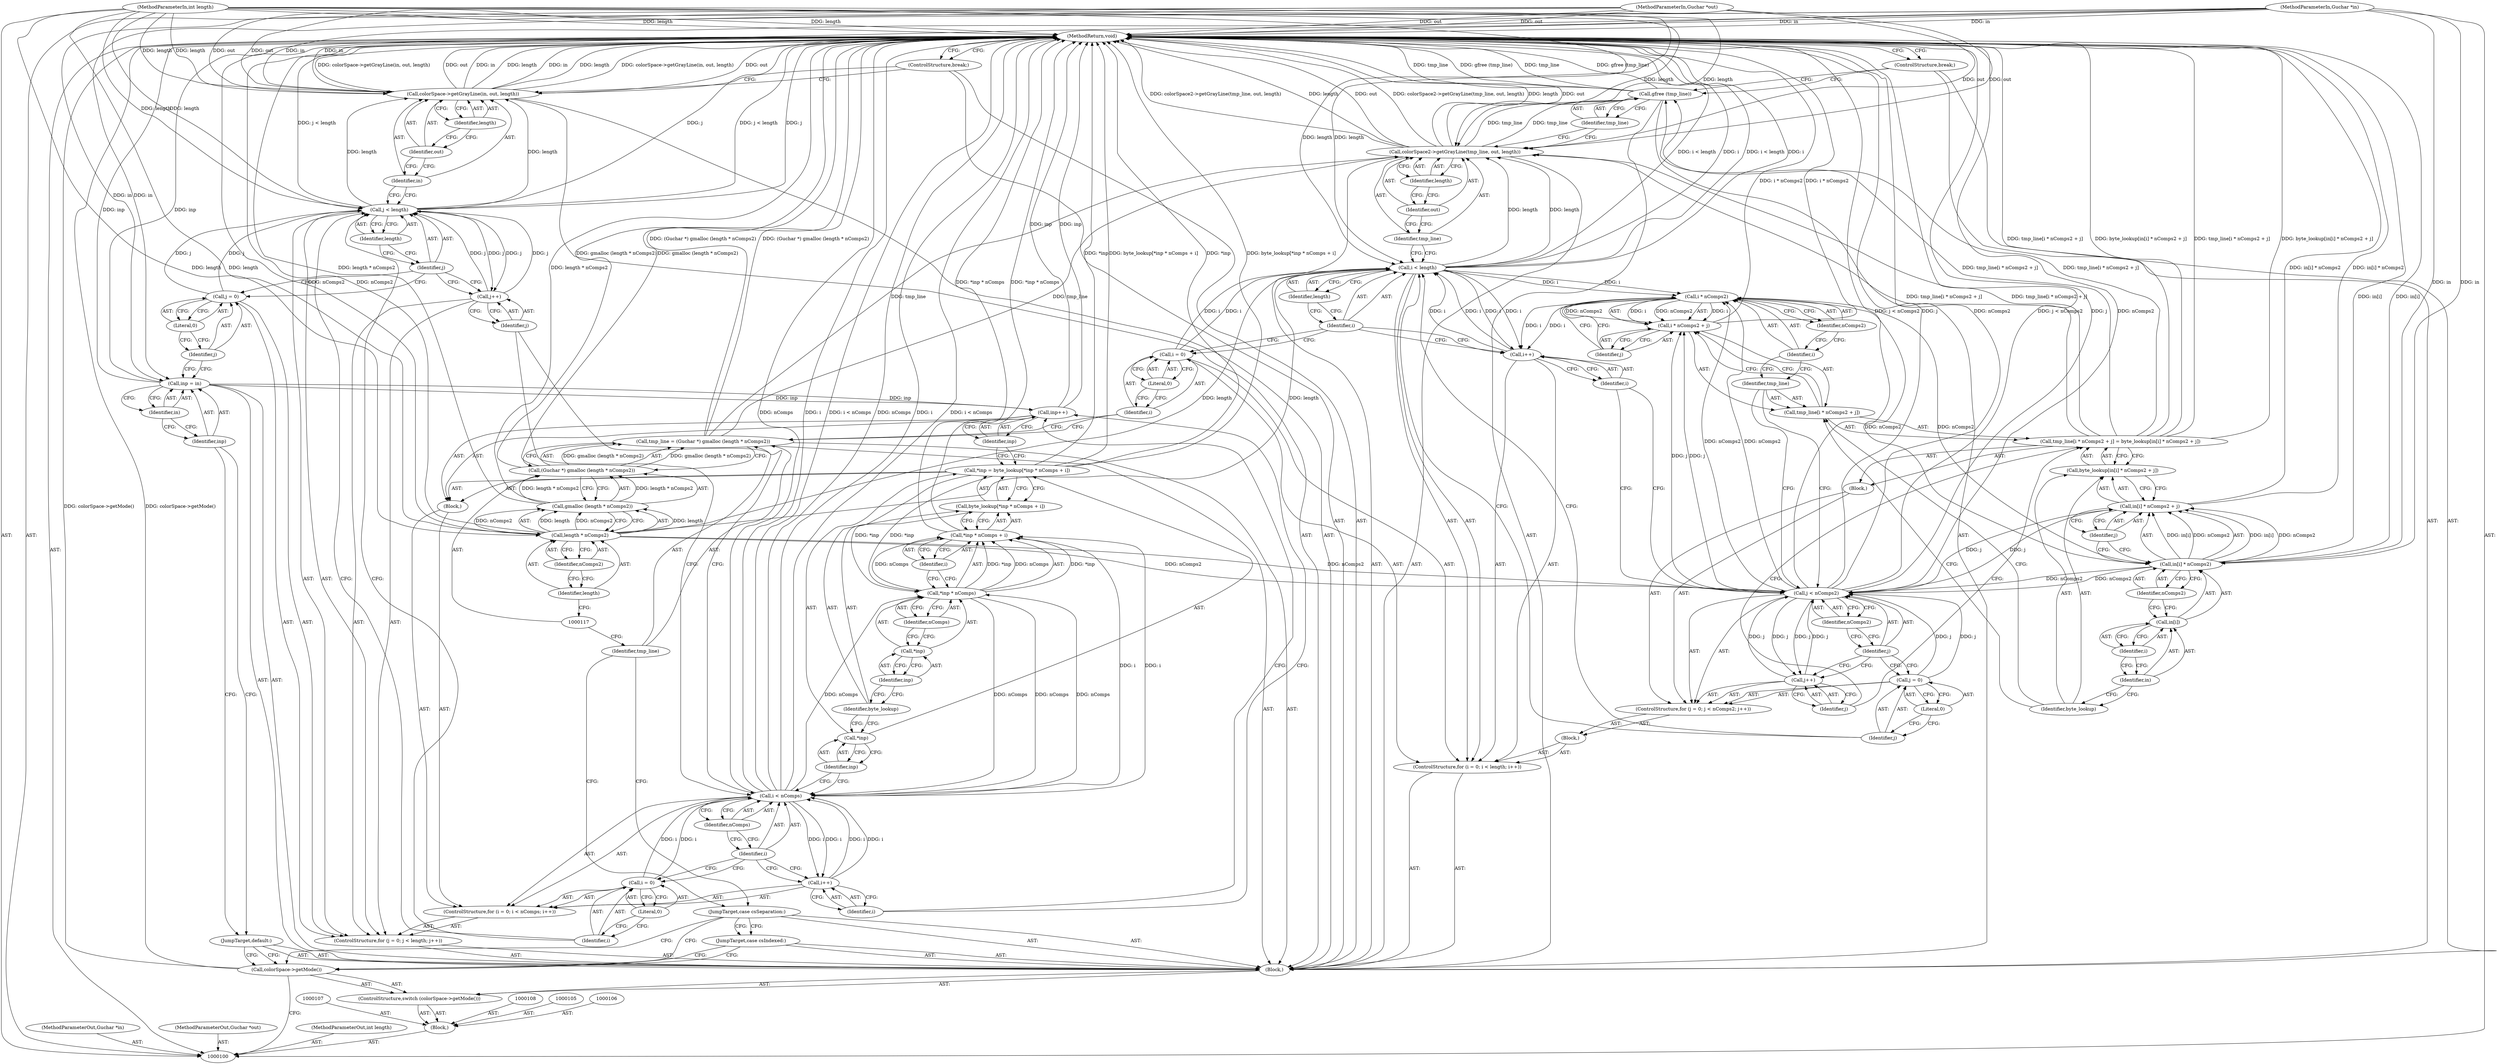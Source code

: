 digraph "1_poppler_7b2d314a61fd0e12f47c62996cb49ec0d1ba747a_5" {
"1000207" [label="(MethodReturn,void)"];
"1000101" [label="(MethodParameterIn,Guchar *in)"];
"1000274" [label="(MethodParameterOut,Guchar *in)"];
"1000102" [label="(MethodParameterIn,Guchar *out)"];
"1000275" [label="(MethodParameterOut,Guchar *out)"];
"1000103" [label="(MethodParameterIn,int length)"];
"1000276" [label="(MethodParameterOut,int length)"];
"1000104" [label="(Block,)"];
"1000133" [label="(Call,j = 0)"];
"1000134" [label="(Identifier,j)"];
"1000135" [label="(Literal,0)"];
"1000136" [label="(Call,j < nComps2)"];
"1000137" [label="(Identifier,j)"];
"1000138" [label="(Identifier,nComps2)"];
"1000139" [label="(Call,j++)"];
"1000140" [label="(Identifier,j)"];
"1000141" [label="(Block,)"];
"1000132" [label="(ControlStructure,for (j = 0; j < nComps2; j++))"];
"1000145" [label="(Call,i * nComps2 + j)"];
"1000146" [label="(Call,i * nComps2)"];
"1000147" [label="(Identifier,i)"];
"1000148" [label="(Identifier,nComps2)"];
"1000142" [label="(Call,tmp_line[i * nComps2 + j] = byte_lookup[in[i] * nComps2 + j])"];
"1000143" [label="(Call,tmp_line[i * nComps2 + j])"];
"1000144" [label="(Identifier,tmp_line)"];
"1000149" [label="(Identifier,j)"];
"1000150" [label="(Call,byte_lookup[in[i] * nComps2 + j])"];
"1000151" [label="(Identifier,byte_lookup)"];
"1000152" [label="(Call,in[i] * nComps2 + j)"];
"1000153" [label="(Call,in[i] * nComps2)"];
"1000154" [label="(Call,in[i])"];
"1000155" [label="(Identifier,in)"];
"1000156" [label="(Identifier,i)"];
"1000157" [label="(Identifier,nComps2)"];
"1000158" [label="(Identifier,j)"];
"1000160" [label="(Identifier,tmp_line)"];
"1000161" [label="(Identifier,out)"];
"1000159" [label="(Call,colorSpace2->getGrayLine(tmp_line, out, length))"];
"1000162" [label="(Identifier,length)"];
"1000164" [label="(Identifier,tmp_line)"];
"1000163" [label="(Call,gfree (tmp_line))"];
"1000165" [label="(ControlStructure,break;)"];
"1000166" [label="(JumpTarget,default:)"];
"1000169" [label="(Identifier,in)"];
"1000167" [label="(Call,inp = in)"];
"1000168" [label="(Identifier,inp)"];
"1000173" [label="(Literal,0)"];
"1000174" [label="(Call,j < length)"];
"1000175" [label="(Identifier,j)"];
"1000176" [label="(Identifier,length)"];
"1000177" [label="(Call,j++)"];
"1000178" [label="(Identifier,j)"];
"1000170" [label="(ControlStructure,for (j = 0; j < length; j++))"];
"1000171" [label="(Call,j = 0)"];
"1000172" [label="(Identifier,j)"];
"1000180" [label="(Call,i = 0)"];
"1000181" [label="(Identifier,i)"];
"1000182" [label="(Literal,0)"];
"1000183" [label="(Call,i < nComps)"];
"1000184" [label="(Identifier,i)"];
"1000185" [label="(Identifier,nComps)"];
"1000186" [label="(Call,i++)"];
"1000187" [label="(Identifier,i)"];
"1000188" [label="(Block,)"];
"1000179" [label="(ControlStructure,for (i = 0; i < nComps; i++))"];
"1000189" [label="(Call,*inp = byte_lookup[*inp * nComps + i])"];
"1000190" [label="(Call,*inp)"];
"1000191" [label="(Identifier,inp)"];
"1000194" [label="(Call,*inp * nComps + i)"];
"1000195" [label="(Call,*inp * nComps)"];
"1000196" [label="(Call,*inp)"];
"1000197" [label="(Identifier,inp)"];
"1000198" [label="(Identifier,nComps)"];
"1000199" [label="(Identifier,i)"];
"1000192" [label="(Call,byte_lookup[*inp * nComps + i])"];
"1000193" [label="(Identifier,byte_lookup)"];
"1000200" [label="(Call,inp++)"];
"1000201" [label="(Identifier,inp)"];
"1000203" [label="(Identifier,in)"];
"1000204" [label="(Identifier,out)"];
"1000205" [label="(Identifier,length)"];
"1000202" [label="(Call,colorSpace->getGrayLine(in, out, length))"];
"1000206" [label="(ControlStructure,break;)"];
"1000110" [label="(Call,colorSpace->getMode())"];
"1000109" [label="(ControlStructure,switch (colorSpace->getMode()))"];
"1000111" [label="(Block,)"];
"1000112" [label="(JumpTarget,case csIndexed:)"];
"1000113" [label="(JumpTarget,case csSeparation:)"];
"1000116" [label="(Call,(Guchar *) gmalloc (length * nComps2))"];
"1000118" [label="(Call,gmalloc (length * nComps2))"];
"1000119" [label="(Call,length * nComps2)"];
"1000120" [label="(Identifier,length)"];
"1000114" [label="(Call,tmp_line = (Guchar *) gmalloc (length * nComps2))"];
"1000115" [label="(Identifier,tmp_line)"];
"1000121" [label="(Identifier,nComps2)"];
"1000123" [label="(Call,i = 0)"];
"1000124" [label="(Identifier,i)"];
"1000125" [label="(Literal,0)"];
"1000126" [label="(Call,i < length)"];
"1000127" [label="(Identifier,i)"];
"1000128" [label="(Identifier,length)"];
"1000129" [label="(Call,i++)"];
"1000130" [label="(Identifier,i)"];
"1000131" [label="(Block,)"];
"1000122" [label="(ControlStructure,for (i = 0; i < length; i++))"];
"1000207" -> "1000100"  [label="AST: "];
"1000207" -> "1000165"  [label="CFG: "];
"1000207" -> "1000206"  [label="CFG: "];
"1000159" -> "1000207"  [label="DDG: colorSpace2->getGrayLine(tmp_line, out, length)"];
"1000159" -> "1000207"  [label="DDG: length"];
"1000159" -> "1000207"  [label="DDG: out"];
"1000183" -> "1000207"  [label="DDG: nComps"];
"1000183" -> "1000207"  [label="DDG: i"];
"1000183" -> "1000207"  [label="DDG: i < nComps"];
"1000189" -> "1000207"  [label="DDG: *inp"];
"1000189" -> "1000207"  [label="DDG: byte_lookup[*inp * nComps + i]"];
"1000116" -> "1000207"  [label="DDG: gmalloc (length * nComps2)"];
"1000153" -> "1000207"  [label="DDG: in[i]"];
"1000136" -> "1000207"  [label="DDG: nComps2"];
"1000136" -> "1000207"  [label="DDG: j < nComps2"];
"1000136" -> "1000207"  [label="DDG: j"];
"1000167" -> "1000207"  [label="DDG: inp"];
"1000163" -> "1000207"  [label="DDG: tmp_line"];
"1000163" -> "1000207"  [label="DDG: gfree (tmp_line)"];
"1000126" -> "1000207"  [label="DDG: i < length"];
"1000126" -> "1000207"  [label="DDG: i"];
"1000200" -> "1000207"  [label="DDG: inp"];
"1000194" -> "1000207"  [label="DDG: *inp * nComps"];
"1000103" -> "1000207"  [label="DDG: length"];
"1000202" -> "1000207"  [label="DDG: in"];
"1000202" -> "1000207"  [label="DDG: length"];
"1000202" -> "1000207"  [label="DDG: colorSpace->getGrayLine(in, out, length)"];
"1000202" -> "1000207"  [label="DDG: out"];
"1000119" -> "1000207"  [label="DDG: nComps2"];
"1000152" -> "1000207"  [label="DDG: in[i] * nComps2"];
"1000102" -> "1000207"  [label="DDG: out"];
"1000101" -> "1000207"  [label="DDG: in"];
"1000110" -> "1000207"  [label="DDG: colorSpace->getMode()"];
"1000142" -> "1000207"  [label="DDG: tmp_line[i * nComps2 + j]"];
"1000142" -> "1000207"  [label="DDG: byte_lookup[in[i] * nComps2 + j]"];
"1000118" -> "1000207"  [label="DDG: length * nComps2"];
"1000145" -> "1000207"  [label="DDG: i * nComps2"];
"1000114" -> "1000207"  [label="DDG: (Guchar *) gmalloc (length * nComps2)"];
"1000174" -> "1000207"  [label="DDG: j < length"];
"1000174" -> "1000207"  [label="DDG: j"];
"1000101" -> "1000100"  [label="AST: "];
"1000101" -> "1000207"  [label="DDG: in"];
"1000101" -> "1000153"  [label="DDG: in"];
"1000101" -> "1000167"  [label="DDG: in"];
"1000101" -> "1000202"  [label="DDG: in"];
"1000274" -> "1000100"  [label="AST: "];
"1000102" -> "1000100"  [label="AST: "];
"1000102" -> "1000207"  [label="DDG: out"];
"1000102" -> "1000159"  [label="DDG: out"];
"1000102" -> "1000202"  [label="DDG: out"];
"1000275" -> "1000100"  [label="AST: "];
"1000103" -> "1000100"  [label="AST: "];
"1000103" -> "1000207"  [label="DDG: length"];
"1000103" -> "1000119"  [label="DDG: length"];
"1000103" -> "1000126"  [label="DDG: length"];
"1000103" -> "1000159"  [label="DDG: length"];
"1000103" -> "1000174"  [label="DDG: length"];
"1000103" -> "1000202"  [label="DDG: length"];
"1000276" -> "1000100"  [label="AST: "];
"1000104" -> "1000100"  [label="AST: "];
"1000105" -> "1000104"  [label="AST: "];
"1000106" -> "1000104"  [label="AST: "];
"1000107" -> "1000104"  [label="AST: "];
"1000108" -> "1000104"  [label="AST: "];
"1000109" -> "1000104"  [label="AST: "];
"1000133" -> "1000132"  [label="AST: "];
"1000133" -> "1000135"  [label="CFG: "];
"1000134" -> "1000133"  [label="AST: "];
"1000135" -> "1000133"  [label="AST: "];
"1000137" -> "1000133"  [label="CFG: "];
"1000133" -> "1000136"  [label="DDG: j"];
"1000134" -> "1000133"  [label="AST: "];
"1000134" -> "1000126"  [label="CFG: "];
"1000135" -> "1000134"  [label="CFG: "];
"1000135" -> "1000133"  [label="AST: "];
"1000135" -> "1000134"  [label="CFG: "];
"1000133" -> "1000135"  [label="CFG: "];
"1000136" -> "1000132"  [label="AST: "];
"1000136" -> "1000138"  [label="CFG: "];
"1000137" -> "1000136"  [label="AST: "];
"1000138" -> "1000136"  [label="AST: "];
"1000144" -> "1000136"  [label="CFG: "];
"1000130" -> "1000136"  [label="CFG: "];
"1000136" -> "1000207"  [label="DDG: nComps2"];
"1000136" -> "1000207"  [label="DDG: j < nComps2"];
"1000136" -> "1000207"  [label="DDG: j"];
"1000139" -> "1000136"  [label="DDG: j"];
"1000133" -> "1000136"  [label="DDG: j"];
"1000153" -> "1000136"  [label="DDG: nComps2"];
"1000119" -> "1000136"  [label="DDG: nComps2"];
"1000136" -> "1000139"  [label="DDG: j"];
"1000136" -> "1000146"  [label="DDG: nComps2"];
"1000136" -> "1000145"  [label="DDG: j"];
"1000136" -> "1000152"  [label="DDG: j"];
"1000137" -> "1000136"  [label="AST: "];
"1000137" -> "1000133"  [label="CFG: "];
"1000137" -> "1000139"  [label="CFG: "];
"1000138" -> "1000137"  [label="CFG: "];
"1000138" -> "1000136"  [label="AST: "];
"1000138" -> "1000137"  [label="CFG: "];
"1000136" -> "1000138"  [label="CFG: "];
"1000139" -> "1000132"  [label="AST: "];
"1000139" -> "1000140"  [label="CFG: "];
"1000140" -> "1000139"  [label="AST: "];
"1000137" -> "1000139"  [label="CFG: "];
"1000139" -> "1000136"  [label="DDG: j"];
"1000136" -> "1000139"  [label="DDG: j"];
"1000140" -> "1000139"  [label="AST: "];
"1000140" -> "1000142"  [label="CFG: "];
"1000139" -> "1000140"  [label="CFG: "];
"1000141" -> "1000132"  [label="AST: "];
"1000142" -> "1000141"  [label="AST: "];
"1000132" -> "1000131"  [label="AST: "];
"1000133" -> "1000132"  [label="AST: "];
"1000136" -> "1000132"  [label="AST: "];
"1000139" -> "1000132"  [label="AST: "];
"1000141" -> "1000132"  [label="AST: "];
"1000145" -> "1000143"  [label="AST: "];
"1000145" -> "1000149"  [label="CFG: "];
"1000146" -> "1000145"  [label="AST: "];
"1000149" -> "1000145"  [label="AST: "];
"1000143" -> "1000145"  [label="CFG: "];
"1000145" -> "1000207"  [label="DDG: i * nComps2"];
"1000146" -> "1000145"  [label="DDG: i"];
"1000146" -> "1000145"  [label="DDG: nComps2"];
"1000136" -> "1000145"  [label="DDG: j"];
"1000146" -> "1000145"  [label="AST: "];
"1000146" -> "1000148"  [label="CFG: "];
"1000147" -> "1000146"  [label="AST: "];
"1000148" -> "1000146"  [label="AST: "];
"1000149" -> "1000146"  [label="CFG: "];
"1000146" -> "1000129"  [label="DDG: i"];
"1000146" -> "1000145"  [label="DDG: i"];
"1000146" -> "1000145"  [label="DDG: nComps2"];
"1000126" -> "1000146"  [label="DDG: i"];
"1000136" -> "1000146"  [label="DDG: nComps2"];
"1000146" -> "1000153"  [label="DDG: nComps2"];
"1000147" -> "1000146"  [label="AST: "];
"1000147" -> "1000144"  [label="CFG: "];
"1000148" -> "1000147"  [label="CFG: "];
"1000148" -> "1000146"  [label="AST: "];
"1000148" -> "1000147"  [label="CFG: "];
"1000146" -> "1000148"  [label="CFG: "];
"1000142" -> "1000141"  [label="AST: "];
"1000142" -> "1000150"  [label="CFG: "];
"1000143" -> "1000142"  [label="AST: "];
"1000150" -> "1000142"  [label="AST: "];
"1000140" -> "1000142"  [label="CFG: "];
"1000142" -> "1000207"  [label="DDG: tmp_line[i * nComps2 + j]"];
"1000142" -> "1000207"  [label="DDG: byte_lookup[in[i] * nComps2 + j]"];
"1000142" -> "1000159"  [label="DDG: tmp_line[i * nComps2 + j]"];
"1000142" -> "1000163"  [label="DDG: tmp_line[i * nComps2 + j]"];
"1000143" -> "1000142"  [label="AST: "];
"1000143" -> "1000145"  [label="CFG: "];
"1000144" -> "1000143"  [label="AST: "];
"1000145" -> "1000143"  [label="AST: "];
"1000151" -> "1000143"  [label="CFG: "];
"1000144" -> "1000143"  [label="AST: "];
"1000144" -> "1000136"  [label="CFG: "];
"1000147" -> "1000144"  [label="CFG: "];
"1000149" -> "1000145"  [label="AST: "];
"1000149" -> "1000146"  [label="CFG: "];
"1000145" -> "1000149"  [label="CFG: "];
"1000150" -> "1000142"  [label="AST: "];
"1000150" -> "1000152"  [label="CFG: "];
"1000151" -> "1000150"  [label="AST: "];
"1000152" -> "1000150"  [label="AST: "];
"1000142" -> "1000150"  [label="CFG: "];
"1000151" -> "1000150"  [label="AST: "];
"1000151" -> "1000143"  [label="CFG: "];
"1000155" -> "1000151"  [label="CFG: "];
"1000152" -> "1000150"  [label="AST: "];
"1000152" -> "1000158"  [label="CFG: "];
"1000153" -> "1000152"  [label="AST: "];
"1000158" -> "1000152"  [label="AST: "];
"1000150" -> "1000152"  [label="CFG: "];
"1000152" -> "1000207"  [label="DDG: in[i] * nComps2"];
"1000153" -> "1000152"  [label="DDG: in[i]"];
"1000153" -> "1000152"  [label="DDG: nComps2"];
"1000136" -> "1000152"  [label="DDG: j"];
"1000153" -> "1000152"  [label="AST: "];
"1000153" -> "1000157"  [label="CFG: "];
"1000154" -> "1000153"  [label="AST: "];
"1000157" -> "1000153"  [label="AST: "];
"1000158" -> "1000153"  [label="CFG: "];
"1000153" -> "1000207"  [label="DDG: in[i]"];
"1000153" -> "1000136"  [label="DDG: nComps2"];
"1000153" -> "1000152"  [label="DDG: in[i]"];
"1000153" -> "1000152"  [label="DDG: nComps2"];
"1000101" -> "1000153"  [label="DDG: in"];
"1000146" -> "1000153"  [label="DDG: nComps2"];
"1000154" -> "1000153"  [label="AST: "];
"1000154" -> "1000156"  [label="CFG: "];
"1000155" -> "1000154"  [label="AST: "];
"1000156" -> "1000154"  [label="AST: "];
"1000157" -> "1000154"  [label="CFG: "];
"1000155" -> "1000154"  [label="AST: "];
"1000155" -> "1000151"  [label="CFG: "];
"1000156" -> "1000155"  [label="CFG: "];
"1000156" -> "1000154"  [label="AST: "];
"1000156" -> "1000155"  [label="CFG: "];
"1000154" -> "1000156"  [label="CFG: "];
"1000157" -> "1000153"  [label="AST: "];
"1000157" -> "1000154"  [label="CFG: "];
"1000153" -> "1000157"  [label="CFG: "];
"1000158" -> "1000152"  [label="AST: "];
"1000158" -> "1000153"  [label="CFG: "];
"1000152" -> "1000158"  [label="CFG: "];
"1000160" -> "1000159"  [label="AST: "];
"1000160" -> "1000126"  [label="CFG: "];
"1000161" -> "1000160"  [label="CFG: "];
"1000161" -> "1000159"  [label="AST: "];
"1000161" -> "1000160"  [label="CFG: "];
"1000162" -> "1000161"  [label="CFG: "];
"1000159" -> "1000111"  [label="AST: "];
"1000159" -> "1000162"  [label="CFG: "];
"1000160" -> "1000159"  [label="AST: "];
"1000161" -> "1000159"  [label="AST: "];
"1000162" -> "1000159"  [label="AST: "];
"1000164" -> "1000159"  [label="CFG: "];
"1000159" -> "1000207"  [label="DDG: colorSpace2->getGrayLine(tmp_line, out, length)"];
"1000159" -> "1000207"  [label="DDG: length"];
"1000159" -> "1000207"  [label="DDG: out"];
"1000114" -> "1000159"  [label="DDG: tmp_line"];
"1000142" -> "1000159"  [label="DDG: tmp_line[i * nComps2 + j]"];
"1000102" -> "1000159"  [label="DDG: out"];
"1000126" -> "1000159"  [label="DDG: length"];
"1000103" -> "1000159"  [label="DDG: length"];
"1000159" -> "1000163"  [label="DDG: tmp_line"];
"1000162" -> "1000159"  [label="AST: "];
"1000162" -> "1000161"  [label="CFG: "];
"1000159" -> "1000162"  [label="CFG: "];
"1000164" -> "1000163"  [label="AST: "];
"1000164" -> "1000159"  [label="CFG: "];
"1000163" -> "1000164"  [label="CFG: "];
"1000163" -> "1000111"  [label="AST: "];
"1000163" -> "1000164"  [label="CFG: "];
"1000164" -> "1000163"  [label="AST: "];
"1000165" -> "1000163"  [label="CFG: "];
"1000163" -> "1000207"  [label="DDG: tmp_line"];
"1000163" -> "1000207"  [label="DDG: gfree (tmp_line)"];
"1000159" -> "1000163"  [label="DDG: tmp_line"];
"1000142" -> "1000163"  [label="DDG: tmp_line[i * nComps2 + j]"];
"1000165" -> "1000111"  [label="AST: "];
"1000165" -> "1000163"  [label="CFG: "];
"1000207" -> "1000165"  [label="CFG: "];
"1000166" -> "1000111"  [label="AST: "];
"1000166" -> "1000110"  [label="CFG: "];
"1000168" -> "1000166"  [label="CFG: "];
"1000169" -> "1000167"  [label="AST: "];
"1000169" -> "1000168"  [label="CFG: "];
"1000167" -> "1000169"  [label="CFG: "];
"1000167" -> "1000111"  [label="AST: "];
"1000167" -> "1000169"  [label="CFG: "];
"1000168" -> "1000167"  [label="AST: "];
"1000169" -> "1000167"  [label="AST: "];
"1000172" -> "1000167"  [label="CFG: "];
"1000167" -> "1000207"  [label="DDG: inp"];
"1000101" -> "1000167"  [label="DDG: in"];
"1000167" -> "1000200"  [label="DDG: inp"];
"1000168" -> "1000167"  [label="AST: "];
"1000168" -> "1000166"  [label="CFG: "];
"1000169" -> "1000168"  [label="CFG: "];
"1000173" -> "1000171"  [label="AST: "];
"1000173" -> "1000172"  [label="CFG: "];
"1000171" -> "1000173"  [label="CFG: "];
"1000174" -> "1000170"  [label="AST: "];
"1000174" -> "1000176"  [label="CFG: "];
"1000175" -> "1000174"  [label="AST: "];
"1000176" -> "1000174"  [label="AST: "];
"1000181" -> "1000174"  [label="CFG: "];
"1000203" -> "1000174"  [label="CFG: "];
"1000174" -> "1000207"  [label="DDG: j < length"];
"1000174" -> "1000207"  [label="DDG: j"];
"1000177" -> "1000174"  [label="DDG: j"];
"1000171" -> "1000174"  [label="DDG: j"];
"1000103" -> "1000174"  [label="DDG: length"];
"1000174" -> "1000177"  [label="DDG: j"];
"1000174" -> "1000202"  [label="DDG: length"];
"1000175" -> "1000174"  [label="AST: "];
"1000175" -> "1000171"  [label="CFG: "];
"1000175" -> "1000177"  [label="CFG: "];
"1000176" -> "1000175"  [label="CFG: "];
"1000176" -> "1000174"  [label="AST: "];
"1000176" -> "1000175"  [label="CFG: "];
"1000174" -> "1000176"  [label="CFG: "];
"1000177" -> "1000170"  [label="AST: "];
"1000177" -> "1000178"  [label="CFG: "];
"1000178" -> "1000177"  [label="AST: "];
"1000175" -> "1000177"  [label="CFG: "];
"1000177" -> "1000174"  [label="DDG: j"];
"1000174" -> "1000177"  [label="DDG: j"];
"1000178" -> "1000177"  [label="AST: "];
"1000178" -> "1000183"  [label="CFG: "];
"1000177" -> "1000178"  [label="CFG: "];
"1000170" -> "1000111"  [label="AST: "];
"1000171" -> "1000170"  [label="AST: "];
"1000174" -> "1000170"  [label="AST: "];
"1000177" -> "1000170"  [label="AST: "];
"1000179" -> "1000170"  [label="AST: "];
"1000171" -> "1000170"  [label="AST: "];
"1000171" -> "1000173"  [label="CFG: "];
"1000172" -> "1000171"  [label="AST: "];
"1000173" -> "1000171"  [label="AST: "];
"1000175" -> "1000171"  [label="CFG: "];
"1000171" -> "1000174"  [label="DDG: j"];
"1000172" -> "1000171"  [label="AST: "];
"1000172" -> "1000167"  [label="CFG: "];
"1000173" -> "1000172"  [label="CFG: "];
"1000180" -> "1000179"  [label="AST: "];
"1000180" -> "1000182"  [label="CFG: "];
"1000181" -> "1000180"  [label="AST: "];
"1000182" -> "1000180"  [label="AST: "];
"1000184" -> "1000180"  [label="CFG: "];
"1000180" -> "1000183"  [label="DDG: i"];
"1000181" -> "1000180"  [label="AST: "];
"1000181" -> "1000174"  [label="CFG: "];
"1000182" -> "1000181"  [label="CFG: "];
"1000182" -> "1000180"  [label="AST: "];
"1000182" -> "1000181"  [label="CFG: "];
"1000180" -> "1000182"  [label="CFG: "];
"1000183" -> "1000179"  [label="AST: "];
"1000183" -> "1000185"  [label="CFG: "];
"1000184" -> "1000183"  [label="AST: "];
"1000185" -> "1000183"  [label="AST: "];
"1000191" -> "1000183"  [label="CFG: "];
"1000178" -> "1000183"  [label="CFG: "];
"1000183" -> "1000207"  [label="DDG: nComps"];
"1000183" -> "1000207"  [label="DDG: i"];
"1000183" -> "1000207"  [label="DDG: i < nComps"];
"1000186" -> "1000183"  [label="DDG: i"];
"1000180" -> "1000183"  [label="DDG: i"];
"1000195" -> "1000183"  [label="DDG: nComps"];
"1000183" -> "1000186"  [label="DDG: i"];
"1000183" -> "1000195"  [label="DDG: nComps"];
"1000183" -> "1000194"  [label="DDG: i"];
"1000184" -> "1000183"  [label="AST: "];
"1000184" -> "1000180"  [label="CFG: "];
"1000184" -> "1000186"  [label="CFG: "];
"1000185" -> "1000184"  [label="CFG: "];
"1000185" -> "1000183"  [label="AST: "];
"1000185" -> "1000184"  [label="CFG: "];
"1000183" -> "1000185"  [label="CFG: "];
"1000186" -> "1000179"  [label="AST: "];
"1000186" -> "1000187"  [label="CFG: "];
"1000187" -> "1000186"  [label="AST: "];
"1000184" -> "1000186"  [label="CFG: "];
"1000186" -> "1000183"  [label="DDG: i"];
"1000183" -> "1000186"  [label="DDG: i"];
"1000187" -> "1000186"  [label="AST: "];
"1000187" -> "1000200"  [label="CFG: "];
"1000186" -> "1000187"  [label="CFG: "];
"1000188" -> "1000179"  [label="AST: "];
"1000189" -> "1000188"  [label="AST: "];
"1000200" -> "1000188"  [label="AST: "];
"1000179" -> "1000170"  [label="AST: "];
"1000180" -> "1000179"  [label="AST: "];
"1000183" -> "1000179"  [label="AST: "];
"1000186" -> "1000179"  [label="AST: "];
"1000188" -> "1000179"  [label="AST: "];
"1000189" -> "1000188"  [label="AST: "];
"1000189" -> "1000192"  [label="CFG: "];
"1000190" -> "1000189"  [label="AST: "];
"1000192" -> "1000189"  [label="AST: "];
"1000201" -> "1000189"  [label="CFG: "];
"1000189" -> "1000207"  [label="DDG: *inp"];
"1000189" -> "1000207"  [label="DDG: byte_lookup[*inp * nComps + i]"];
"1000189" -> "1000195"  [label="DDG: *inp"];
"1000190" -> "1000189"  [label="AST: "];
"1000190" -> "1000191"  [label="CFG: "];
"1000191" -> "1000190"  [label="AST: "];
"1000193" -> "1000190"  [label="CFG: "];
"1000191" -> "1000190"  [label="AST: "];
"1000191" -> "1000183"  [label="CFG: "];
"1000190" -> "1000191"  [label="CFG: "];
"1000194" -> "1000192"  [label="AST: "];
"1000194" -> "1000199"  [label="CFG: "];
"1000195" -> "1000194"  [label="AST: "];
"1000199" -> "1000194"  [label="AST: "];
"1000192" -> "1000194"  [label="CFG: "];
"1000194" -> "1000207"  [label="DDG: *inp * nComps"];
"1000195" -> "1000194"  [label="DDG: *inp"];
"1000195" -> "1000194"  [label="DDG: nComps"];
"1000183" -> "1000194"  [label="DDG: i"];
"1000195" -> "1000194"  [label="AST: "];
"1000195" -> "1000198"  [label="CFG: "];
"1000196" -> "1000195"  [label="AST: "];
"1000198" -> "1000195"  [label="AST: "];
"1000199" -> "1000195"  [label="CFG: "];
"1000195" -> "1000183"  [label="DDG: nComps"];
"1000195" -> "1000194"  [label="DDG: *inp"];
"1000195" -> "1000194"  [label="DDG: nComps"];
"1000189" -> "1000195"  [label="DDG: *inp"];
"1000183" -> "1000195"  [label="DDG: nComps"];
"1000196" -> "1000195"  [label="AST: "];
"1000196" -> "1000197"  [label="CFG: "];
"1000197" -> "1000196"  [label="AST: "];
"1000198" -> "1000196"  [label="CFG: "];
"1000197" -> "1000196"  [label="AST: "];
"1000197" -> "1000193"  [label="CFG: "];
"1000196" -> "1000197"  [label="CFG: "];
"1000198" -> "1000195"  [label="AST: "];
"1000198" -> "1000196"  [label="CFG: "];
"1000195" -> "1000198"  [label="CFG: "];
"1000199" -> "1000194"  [label="AST: "];
"1000199" -> "1000195"  [label="CFG: "];
"1000194" -> "1000199"  [label="CFG: "];
"1000192" -> "1000189"  [label="AST: "];
"1000192" -> "1000194"  [label="CFG: "];
"1000193" -> "1000192"  [label="AST: "];
"1000194" -> "1000192"  [label="AST: "];
"1000189" -> "1000192"  [label="CFG: "];
"1000193" -> "1000192"  [label="AST: "];
"1000193" -> "1000190"  [label="CFG: "];
"1000197" -> "1000193"  [label="CFG: "];
"1000200" -> "1000188"  [label="AST: "];
"1000200" -> "1000201"  [label="CFG: "];
"1000201" -> "1000200"  [label="AST: "];
"1000187" -> "1000200"  [label="CFG: "];
"1000200" -> "1000207"  [label="DDG: inp"];
"1000167" -> "1000200"  [label="DDG: inp"];
"1000201" -> "1000200"  [label="AST: "];
"1000201" -> "1000189"  [label="CFG: "];
"1000200" -> "1000201"  [label="CFG: "];
"1000203" -> "1000202"  [label="AST: "];
"1000203" -> "1000174"  [label="CFG: "];
"1000204" -> "1000203"  [label="CFG: "];
"1000204" -> "1000202"  [label="AST: "];
"1000204" -> "1000203"  [label="CFG: "];
"1000205" -> "1000204"  [label="CFG: "];
"1000205" -> "1000202"  [label="AST: "];
"1000205" -> "1000204"  [label="CFG: "];
"1000202" -> "1000205"  [label="CFG: "];
"1000202" -> "1000111"  [label="AST: "];
"1000202" -> "1000205"  [label="CFG: "];
"1000203" -> "1000202"  [label="AST: "];
"1000204" -> "1000202"  [label="AST: "];
"1000205" -> "1000202"  [label="AST: "];
"1000206" -> "1000202"  [label="CFG: "];
"1000202" -> "1000207"  [label="DDG: in"];
"1000202" -> "1000207"  [label="DDG: length"];
"1000202" -> "1000207"  [label="DDG: colorSpace->getGrayLine(in, out, length)"];
"1000202" -> "1000207"  [label="DDG: out"];
"1000101" -> "1000202"  [label="DDG: in"];
"1000102" -> "1000202"  [label="DDG: out"];
"1000174" -> "1000202"  [label="DDG: length"];
"1000103" -> "1000202"  [label="DDG: length"];
"1000206" -> "1000111"  [label="AST: "];
"1000206" -> "1000202"  [label="CFG: "];
"1000207" -> "1000206"  [label="CFG: "];
"1000110" -> "1000109"  [label="AST: "];
"1000110" -> "1000100"  [label="CFG: "];
"1000112" -> "1000110"  [label="CFG: "];
"1000113" -> "1000110"  [label="CFG: "];
"1000166" -> "1000110"  [label="CFG: "];
"1000110" -> "1000207"  [label="DDG: colorSpace->getMode()"];
"1000109" -> "1000104"  [label="AST: "];
"1000110" -> "1000109"  [label="AST: "];
"1000111" -> "1000109"  [label="AST: "];
"1000111" -> "1000109"  [label="AST: "];
"1000112" -> "1000111"  [label="AST: "];
"1000113" -> "1000111"  [label="AST: "];
"1000114" -> "1000111"  [label="AST: "];
"1000122" -> "1000111"  [label="AST: "];
"1000159" -> "1000111"  [label="AST: "];
"1000163" -> "1000111"  [label="AST: "];
"1000165" -> "1000111"  [label="AST: "];
"1000166" -> "1000111"  [label="AST: "];
"1000167" -> "1000111"  [label="AST: "];
"1000170" -> "1000111"  [label="AST: "];
"1000202" -> "1000111"  [label="AST: "];
"1000206" -> "1000111"  [label="AST: "];
"1000112" -> "1000111"  [label="AST: "];
"1000112" -> "1000110"  [label="CFG: "];
"1000113" -> "1000112"  [label="CFG: "];
"1000113" -> "1000111"  [label="AST: "];
"1000113" -> "1000110"  [label="CFG: "];
"1000113" -> "1000112"  [label="CFG: "];
"1000115" -> "1000113"  [label="CFG: "];
"1000116" -> "1000114"  [label="AST: "];
"1000116" -> "1000118"  [label="CFG: "];
"1000117" -> "1000116"  [label="AST: "];
"1000118" -> "1000116"  [label="AST: "];
"1000114" -> "1000116"  [label="CFG: "];
"1000116" -> "1000207"  [label="DDG: gmalloc (length * nComps2)"];
"1000116" -> "1000114"  [label="DDG: gmalloc (length * nComps2)"];
"1000118" -> "1000116"  [label="DDG: length * nComps2"];
"1000118" -> "1000116"  [label="AST: "];
"1000118" -> "1000119"  [label="CFG: "];
"1000119" -> "1000118"  [label="AST: "];
"1000116" -> "1000118"  [label="CFG: "];
"1000118" -> "1000207"  [label="DDG: length * nComps2"];
"1000118" -> "1000116"  [label="DDG: length * nComps2"];
"1000119" -> "1000118"  [label="DDG: length"];
"1000119" -> "1000118"  [label="DDG: nComps2"];
"1000119" -> "1000118"  [label="AST: "];
"1000119" -> "1000121"  [label="CFG: "];
"1000120" -> "1000119"  [label="AST: "];
"1000121" -> "1000119"  [label="AST: "];
"1000118" -> "1000119"  [label="CFG: "];
"1000119" -> "1000207"  [label="DDG: nComps2"];
"1000119" -> "1000118"  [label="DDG: length"];
"1000119" -> "1000118"  [label="DDG: nComps2"];
"1000103" -> "1000119"  [label="DDG: length"];
"1000119" -> "1000126"  [label="DDG: length"];
"1000119" -> "1000136"  [label="DDG: nComps2"];
"1000120" -> "1000119"  [label="AST: "];
"1000120" -> "1000117"  [label="CFG: "];
"1000121" -> "1000120"  [label="CFG: "];
"1000114" -> "1000111"  [label="AST: "];
"1000114" -> "1000116"  [label="CFG: "];
"1000115" -> "1000114"  [label="AST: "];
"1000116" -> "1000114"  [label="AST: "];
"1000124" -> "1000114"  [label="CFG: "];
"1000114" -> "1000207"  [label="DDG: (Guchar *) gmalloc (length * nComps2)"];
"1000116" -> "1000114"  [label="DDG: gmalloc (length * nComps2)"];
"1000114" -> "1000159"  [label="DDG: tmp_line"];
"1000115" -> "1000114"  [label="AST: "];
"1000115" -> "1000113"  [label="CFG: "];
"1000117" -> "1000115"  [label="CFG: "];
"1000121" -> "1000119"  [label="AST: "];
"1000121" -> "1000120"  [label="CFG: "];
"1000119" -> "1000121"  [label="CFG: "];
"1000123" -> "1000122"  [label="AST: "];
"1000123" -> "1000125"  [label="CFG: "];
"1000124" -> "1000123"  [label="AST: "];
"1000125" -> "1000123"  [label="AST: "];
"1000127" -> "1000123"  [label="CFG: "];
"1000123" -> "1000126"  [label="DDG: i"];
"1000124" -> "1000123"  [label="AST: "];
"1000124" -> "1000114"  [label="CFG: "];
"1000125" -> "1000124"  [label="CFG: "];
"1000125" -> "1000123"  [label="AST: "];
"1000125" -> "1000124"  [label="CFG: "];
"1000123" -> "1000125"  [label="CFG: "];
"1000126" -> "1000122"  [label="AST: "];
"1000126" -> "1000128"  [label="CFG: "];
"1000127" -> "1000126"  [label="AST: "];
"1000128" -> "1000126"  [label="AST: "];
"1000134" -> "1000126"  [label="CFG: "];
"1000160" -> "1000126"  [label="CFG: "];
"1000126" -> "1000207"  [label="DDG: i < length"];
"1000126" -> "1000207"  [label="DDG: i"];
"1000129" -> "1000126"  [label="DDG: i"];
"1000123" -> "1000126"  [label="DDG: i"];
"1000119" -> "1000126"  [label="DDG: length"];
"1000103" -> "1000126"  [label="DDG: length"];
"1000126" -> "1000129"  [label="DDG: i"];
"1000126" -> "1000146"  [label="DDG: i"];
"1000126" -> "1000159"  [label="DDG: length"];
"1000127" -> "1000126"  [label="AST: "];
"1000127" -> "1000123"  [label="CFG: "];
"1000127" -> "1000129"  [label="CFG: "];
"1000128" -> "1000127"  [label="CFG: "];
"1000128" -> "1000126"  [label="AST: "];
"1000128" -> "1000127"  [label="CFG: "];
"1000126" -> "1000128"  [label="CFG: "];
"1000129" -> "1000122"  [label="AST: "];
"1000129" -> "1000130"  [label="CFG: "];
"1000130" -> "1000129"  [label="AST: "];
"1000127" -> "1000129"  [label="CFG: "];
"1000129" -> "1000126"  [label="DDG: i"];
"1000126" -> "1000129"  [label="DDG: i"];
"1000146" -> "1000129"  [label="DDG: i"];
"1000130" -> "1000129"  [label="AST: "];
"1000130" -> "1000136"  [label="CFG: "];
"1000129" -> "1000130"  [label="CFG: "];
"1000131" -> "1000122"  [label="AST: "];
"1000132" -> "1000131"  [label="AST: "];
"1000122" -> "1000111"  [label="AST: "];
"1000123" -> "1000122"  [label="AST: "];
"1000126" -> "1000122"  [label="AST: "];
"1000129" -> "1000122"  [label="AST: "];
"1000131" -> "1000122"  [label="AST: "];
}
